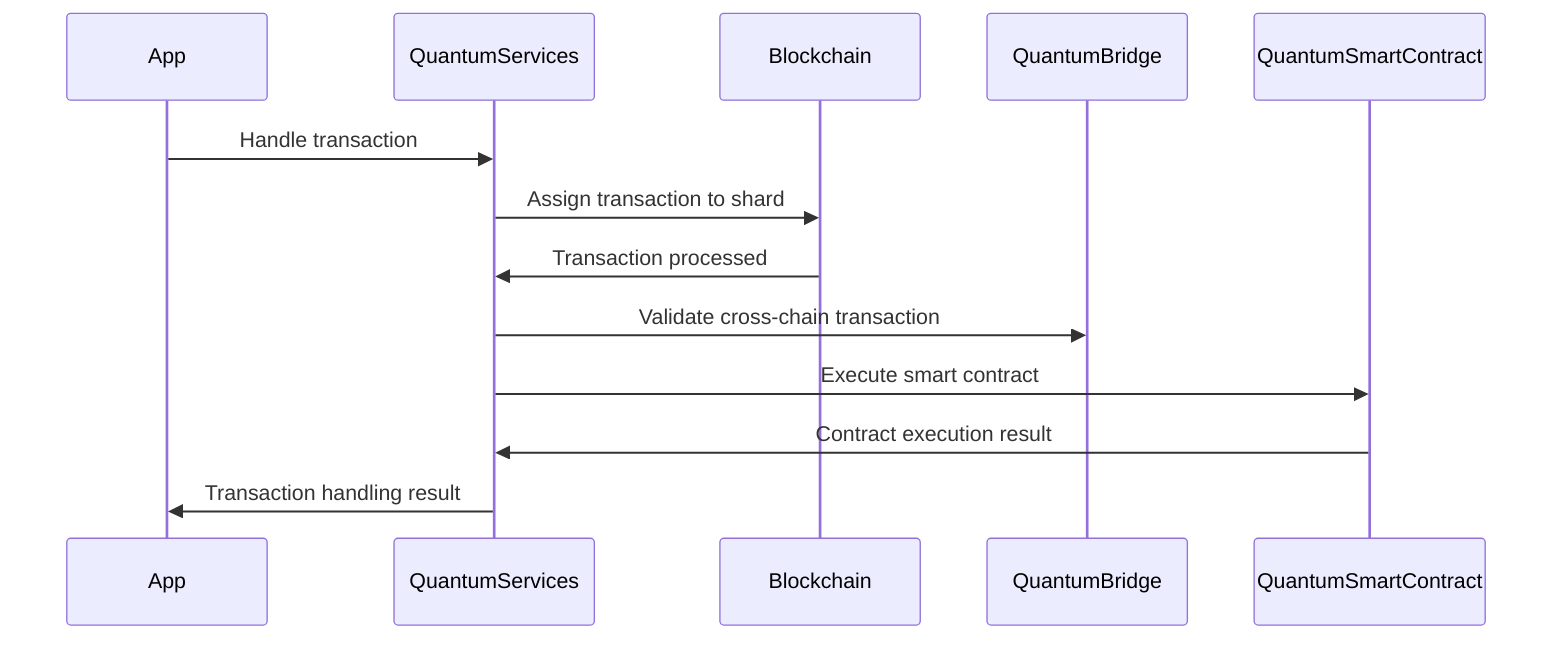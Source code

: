 sequenceDiagram
    participant App
    participant QuantumServices
    participant Blockchain
    participant QuantumBridge
    participant QuantumSmartContract

    App ->> QuantumServices: Handle transaction
    QuantumServices ->> Blockchain: Assign transaction to shard
    Blockchain ->> QuantumServices: Transaction processed
    QuantumServices ->> QuantumBridge: Validate cross-chain transaction
    QuantumServices ->> QuantumSmartContract: Execute smart contract
    QuantumSmartContract ->> QuantumServices: Contract execution result
    QuantumServices ->> App: Transaction handling result